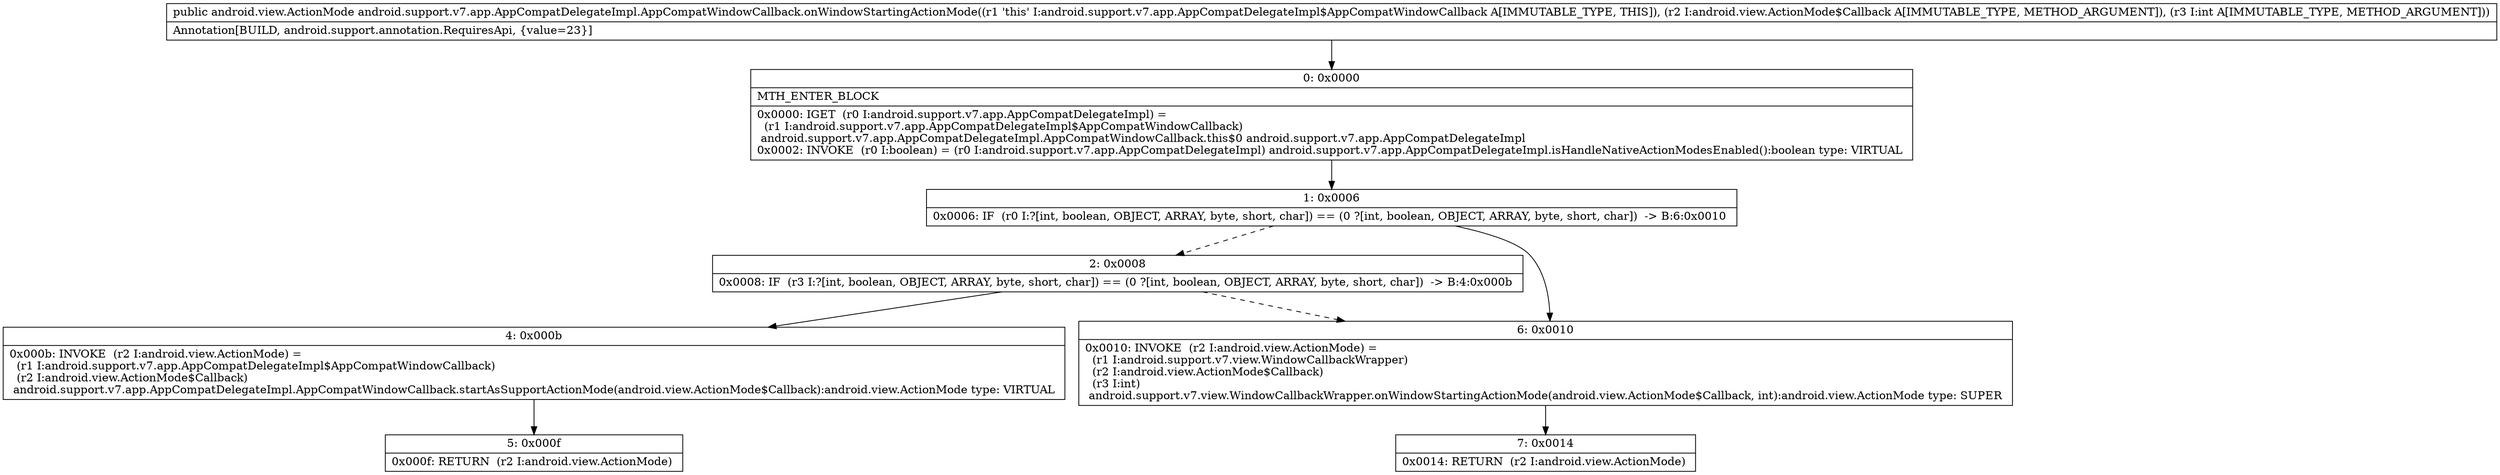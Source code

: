 digraph "CFG forandroid.support.v7.app.AppCompatDelegateImpl.AppCompatWindowCallback.onWindowStartingActionMode(Landroid\/view\/ActionMode$Callback;I)Landroid\/view\/ActionMode;" {
Node_0 [shape=record,label="{0\:\ 0x0000|MTH_ENTER_BLOCK\l|0x0000: IGET  (r0 I:android.support.v7.app.AppCompatDelegateImpl) = \l  (r1 I:android.support.v7.app.AppCompatDelegateImpl$AppCompatWindowCallback)\l android.support.v7.app.AppCompatDelegateImpl.AppCompatWindowCallback.this$0 android.support.v7.app.AppCompatDelegateImpl \l0x0002: INVOKE  (r0 I:boolean) = (r0 I:android.support.v7.app.AppCompatDelegateImpl) android.support.v7.app.AppCompatDelegateImpl.isHandleNativeActionModesEnabled():boolean type: VIRTUAL \l}"];
Node_1 [shape=record,label="{1\:\ 0x0006|0x0006: IF  (r0 I:?[int, boolean, OBJECT, ARRAY, byte, short, char]) == (0 ?[int, boolean, OBJECT, ARRAY, byte, short, char])  \-\> B:6:0x0010 \l}"];
Node_2 [shape=record,label="{2\:\ 0x0008|0x0008: IF  (r3 I:?[int, boolean, OBJECT, ARRAY, byte, short, char]) == (0 ?[int, boolean, OBJECT, ARRAY, byte, short, char])  \-\> B:4:0x000b \l}"];
Node_4 [shape=record,label="{4\:\ 0x000b|0x000b: INVOKE  (r2 I:android.view.ActionMode) = \l  (r1 I:android.support.v7.app.AppCompatDelegateImpl$AppCompatWindowCallback)\l  (r2 I:android.view.ActionMode$Callback)\l android.support.v7.app.AppCompatDelegateImpl.AppCompatWindowCallback.startAsSupportActionMode(android.view.ActionMode$Callback):android.view.ActionMode type: VIRTUAL \l}"];
Node_5 [shape=record,label="{5\:\ 0x000f|0x000f: RETURN  (r2 I:android.view.ActionMode) \l}"];
Node_6 [shape=record,label="{6\:\ 0x0010|0x0010: INVOKE  (r2 I:android.view.ActionMode) = \l  (r1 I:android.support.v7.view.WindowCallbackWrapper)\l  (r2 I:android.view.ActionMode$Callback)\l  (r3 I:int)\l android.support.v7.view.WindowCallbackWrapper.onWindowStartingActionMode(android.view.ActionMode$Callback, int):android.view.ActionMode type: SUPER \l}"];
Node_7 [shape=record,label="{7\:\ 0x0014|0x0014: RETURN  (r2 I:android.view.ActionMode) \l}"];
MethodNode[shape=record,label="{public android.view.ActionMode android.support.v7.app.AppCompatDelegateImpl.AppCompatWindowCallback.onWindowStartingActionMode((r1 'this' I:android.support.v7.app.AppCompatDelegateImpl$AppCompatWindowCallback A[IMMUTABLE_TYPE, THIS]), (r2 I:android.view.ActionMode$Callback A[IMMUTABLE_TYPE, METHOD_ARGUMENT]), (r3 I:int A[IMMUTABLE_TYPE, METHOD_ARGUMENT]))  | Annotation[BUILD, android.support.annotation.RequiresApi, \{value=23\}]\l}"];
MethodNode -> Node_0;
Node_0 -> Node_1;
Node_1 -> Node_2[style=dashed];
Node_1 -> Node_6;
Node_2 -> Node_4;
Node_2 -> Node_6[style=dashed];
Node_4 -> Node_5;
Node_6 -> Node_7;
}

